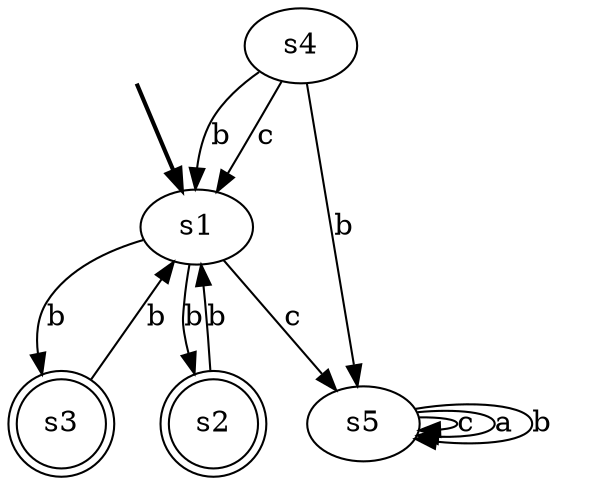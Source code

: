 digraph {
	fakes1 [style=invisible]
	s5
	s4
	s1 [root=true]
	s3 [shape=doublecircle]
	s2 [shape=doublecircle]
	fakes1 -> s1 [style=bold]
	s5 -> s5 [label=c]
	s5 -> s5 [label=a]
	s5 -> s5 [label=b]
	s4 -> s1 [label=c]
	s4 -> s5 [label=b]
	s4 -> s1 [label=b]
	s1 -> s5 [label=c]
	s1 -> s3 [label=b]
	s1 -> s2 [label=b]
	s3 -> s1 [label=b]
	s2 -> s1 [label=b]
}
